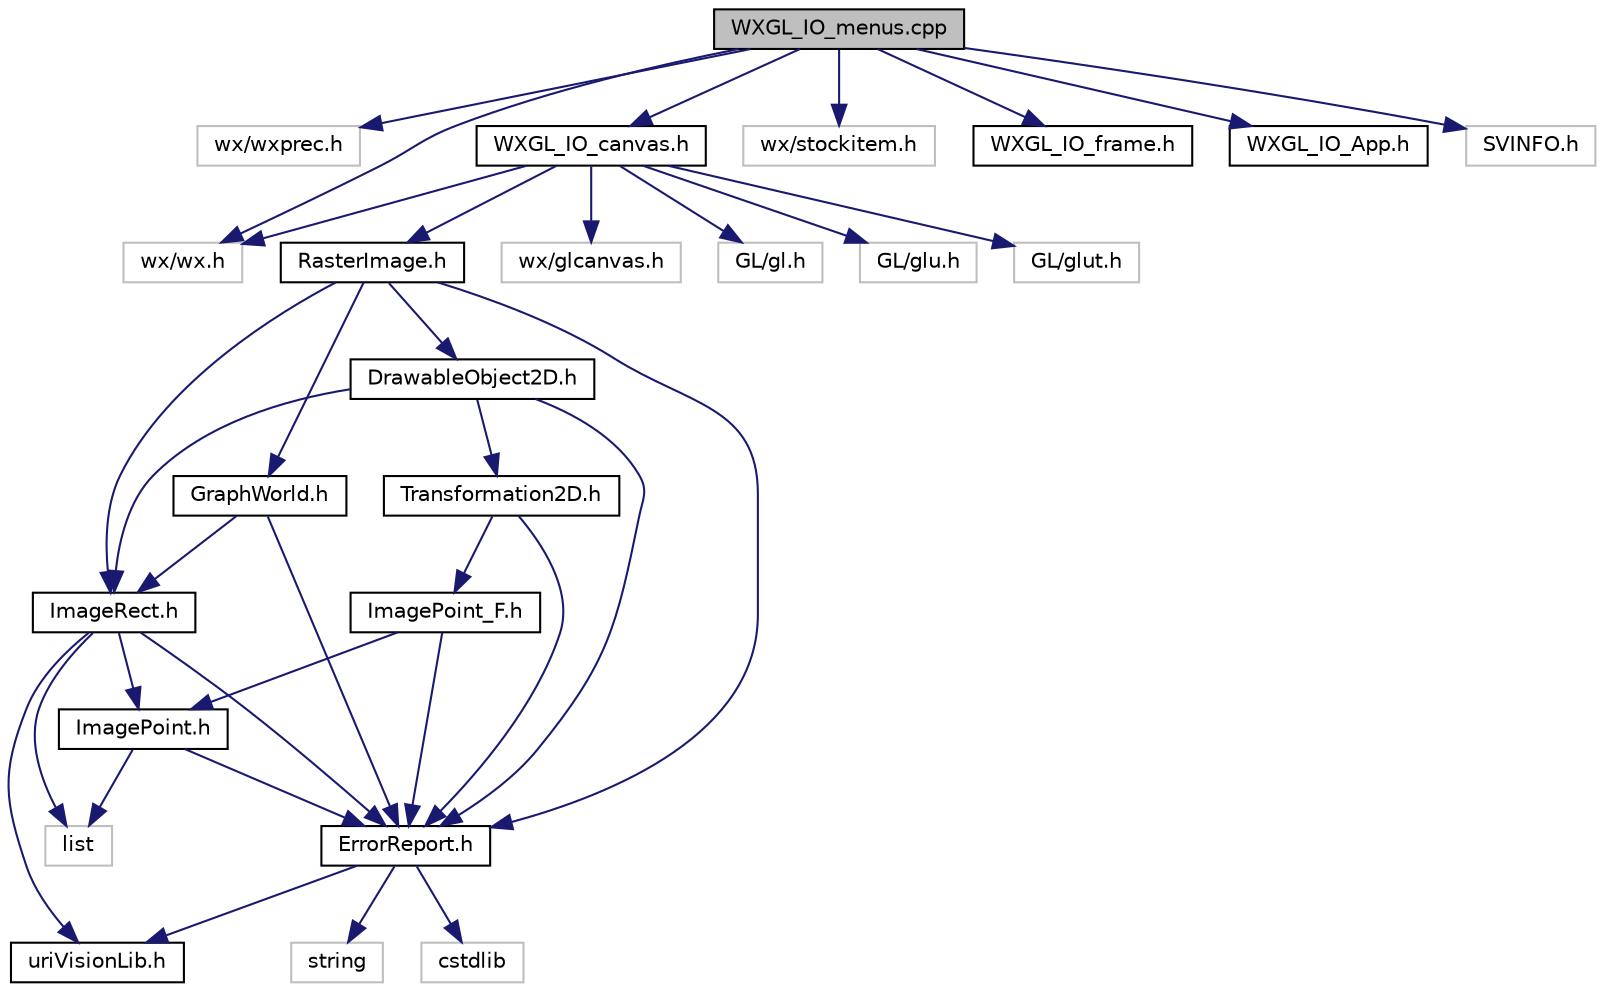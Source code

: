digraph "WXGL_IO_menus.cpp"
{
  edge [fontname="Helvetica",fontsize="10",labelfontname="Helvetica",labelfontsize="10"];
  node [fontname="Helvetica",fontsize="10",shape=record];
  Node1 [label="WXGL_IO_menus.cpp",height=0.2,width=0.4,color="black", fillcolor="grey75", style="filled", fontcolor="black"];
  Node1 -> Node2 [color="midnightblue",fontsize="10",style="solid",fontname="Helvetica"];
  Node2 [label="wx/wxprec.h",height=0.2,width=0.4,color="grey75", fillcolor="white", style="filled"];
  Node1 -> Node3 [color="midnightblue",fontsize="10",style="solid",fontname="Helvetica"];
  Node3 [label="wx/wx.h",height=0.2,width=0.4,color="grey75", fillcolor="white", style="filled"];
  Node1 -> Node4 [color="midnightblue",fontsize="10",style="solid",fontname="Helvetica"];
  Node4 [label="wx/stockitem.h",height=0.2,width=0.4,color="grey75", fillcolor="white", style="filled"];
  Node1 -> Node5 [color="midnightblue",fontsize="10",style="solid",fontname="Helvetica"];
  Node5 [label="WXGL_IO_canvas.h",height=0.2,width=0.4,color="black", fillcolor="white", style="filled",URL="$WXGL__IO__canvas_8h.html"];
  Node5 -> Node3 [color="midnightblue",fontsize="10",style="solid",fontname="Helvetica"];
  Node5 -> Node6 [color="midnightblue",fontsize="10",style="solid",fontname="Helvetica"];
  Node6 [label="wx/glcanvas.h",height=0.2,width=0.4,color="grey75", fillcolor="white", style="filled"];
  Node5 -> Node7 [color="midnightblue",fontsize="10",style="solid",fontname="Helvetica"];
  Node7 [label="GL/gl.h",height=0.2,width=0.4,color="grey75", fillcolor="white", style="filled"];
  Node5 -> Node8 [color="midnightblue",fontsize="10",style="solid",fontname="Helvetica"];
  Node8 [label="GL/glu.h",height=0.2,width=0.4,color="grey75", fillcolor="white", style="filled"];
  Node5 -> Node9 [color="midnightblue",fontsize="10",style="solid",fontname="Helvetica"];
  Node9 [label="GL/glut.h",height=0.2,width=0.4,color="grey75", fillcolor="white", style="filled"];
  Node5 -> Node10 [color="midnightblue",fontsize="10",style="solid",fontname="Helvetica"];
  Node10 [label="RasterImage.h",height=0.2,width=0.4,color="black", fillcolor="white", style="filled",URL="$RasterImage_8h.html"];
  Node10 -> Node11 [color="midnightblue",fontsize="10",style="solid",fontname="Helvetica"];
  Node11 [label="ErrorReport.h",height=0.2,width=0.4,color="black", fillcolor="white", style="filled",URL="$ErrorReport_8h.html"];
  Node11 -> Node12 [color="midnightblue",fontsize="10",style="solid",fontname="Helvetica"];
  Node12 [label="string",height=0.2,width=0.4,color="grey75", fillcolor="white", style="filled"];
  Node11 -> Node13 [color="midnightblue",fontsize="10",style="solid",fontname="Helvetica"];
  Node13 [label="cstdlib",height=0.2,width=0.4,color="grey75", fillcolor="white", style="filled"];
  Node11 -> Node14 [color="midnightblue",fontsize="10",style="solid",fontname="Helvetica"];
  Node14 [label="uriVisionLib.h",height=0.2,width=0.4,color="black", fillcolor="white", style="filled",URL="$uriVisionLib_8h.html"];
  Node10 -> Node15 [color="midnightblue",fontsize="10",style="solid",fontname="Helvetica"];
  Node15 [label="ImageRect.h",height=0.2,width=0.4,color="black", fillcolor="white", style="filled",URL="$ImageRect_8h.html"];
  Node15 -> Node16 [color="midnightblue",fontsize="10",style="solid",fontname="Helvetica"];
  Node16 [label="list",height=0.2,width=0.4,color="grey75", fillcolor="white", style="filled"];
  Node15 -> Node11 [color="midnightblue",fontsize="10",style="solid",fontname="Helvetica"];
  Node15 -> Node14 [color="midnightblue",fontsize="10",style="solid",fontname="Helvetica"];
  Node15 -> Node17 [color="midnightblue",fontsize="10",style="solid",fontname="Helvetica"];
  Node17 [label="ImagePoint.h",height=0.2,width=0.4,color="black", fillcolor="white", style="filled",URL="$ImagePoint_8h.html"];
  Node17 -> Node16 [color="midnightblue",fontsize="10",style="solid",fontname="Helvetica"];
  Node17 -> Node11 [color="midnightblue",fontsize="10",style="solid",fontname="Helvetica"];
  Node10 -> Node18 [color="midnightblue",fontsize="10",style="solid",fontname="Helvetica"];
  Node18 [label="DrawableObject2D.h",height=0.2,width=0.4,color="black", fillcolor="white", style="filled",URL="$DrawableObject2D_8h.html"];
  Node18 -> Node11 [color="midnightblue",fontsize="10",style="solid",fontname="Helvetica"];
  Node18 -> Node15 [color="midnightblue",fontsize="10",style="solid",fontname="Helvetica"];
  Node18 -> Node19 [color="midnightblue",fontsize="10",style="solid",fontname="Helvetica"];
  Node19 [label="Transformation2D.h",height=0.2,width=0.4,color="black", fillcolor="white", style="filled",URL="$Transformation2D_8h.html"];
  Node19 -> Node11 [color="midnightblue",fontsize="10",style="solid",fontname="Helvetica"];
  Node19 -> Node20 [color="midnightblue",fontsize="10",style="solid",fontname="Helvetica"];
  Node20 [label="ImagePoint_F.h",height=0.2,width=0.4,color="black", fillcolor="white", style="filled",URL="$ImagePoint__F_8h.html"];
  Node20 -> Node11 [color="midnightblue",fontsize="10",style="solid",fontname="Helvetica"];
  Node20 -> Node17 [color="midnightblue",fontsize="10",style="solid",fontname="Helvetica"];
  Node10 -> Node21 [color="midnightblue",fontsize="10",style="solid",fontname="Helvetica"];
  Node21 [label="GraphWorld.h",height=0.2,width=0.4,color="black", fillcolor="white", style="filled",URL="$GraphWorld_8h.html"];
  Node21 -> Node11 [color="midnightblue",fontsize="10",style="solid",fontname="Helvetica"];
  Node21 -> Node15 [color="midnightblue",fontsize="10",style="solid",fontname="Helvetica"];
  Node1 -> Node22 [color="midnightblue",fontsize="10",style="solid",fontname="Helvetica"];
  Node22 [label="WXGL_IO_frame.h",height=0.2,width=0.4,color="black", fillcolor="white", style="filled",URL="$WXGL__IO__frame_8h.html"];
  Node1 -> Node23 [color="midnightblue",fontsize="10",style="solid",fontname="Helvetica"];
  Node23 [label="WXGL_IO_App.h",height=0.2,width=0.4,color="black", fillcolor="white", style="filled",URL="$WXGL__IO__App_8h.html"];
  Node1 -> Node24 [color="midnightblue",fontsize="10",style="solid",fontname="Helvetica"];
  Node24 [label="SVINFO.h",height=0.2,width=0.4,color="grey75", fillcolor="white", style="filled"];
}
